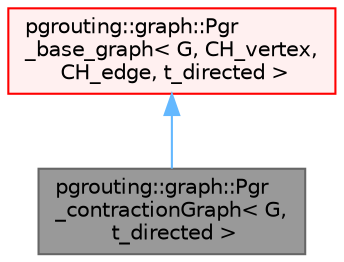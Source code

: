 digraph "pgrouting::graph::Pgr_contractionGraph&lt; G, t_directed &gt;"
{
 // LATEX_PDF_SIZE
  bgcolor="transparent";
  edge [fontname=Helvetica,fontsize=10,labelfontname=Helvetica,labelfontsize=10];
  node [fontname=Helvetica,fontsize=10,shape=box,height=0.2,width=0.4];
  Node1 [id="Node000001",label="pgrouting::graph::Pgr\l_contractionGraph\< G,\l t_directed \>",height=0.2,width=0.4,color="gray40", fillcolor="grey60", style="filled", fontcolor="black",tooltip=" "];
  Node2 -> Node1 [id="edge1_Node000001_Node000002",dir="back",color="steelblue1",style="solid",tooltip=" "];
  Node2 [id="Node000002",label="pgrouting::graph::Pgr\l_base_graph\< G, CH_vertex,\l CH_edge, t_directed \>",height=0.2,width=0.4,color="red", fillcolor="#FFF0F0", style="filled",URL="$classpgrouting_1_1graph_1_1Pgr__base__graph.html",tooltip=" "];
}
